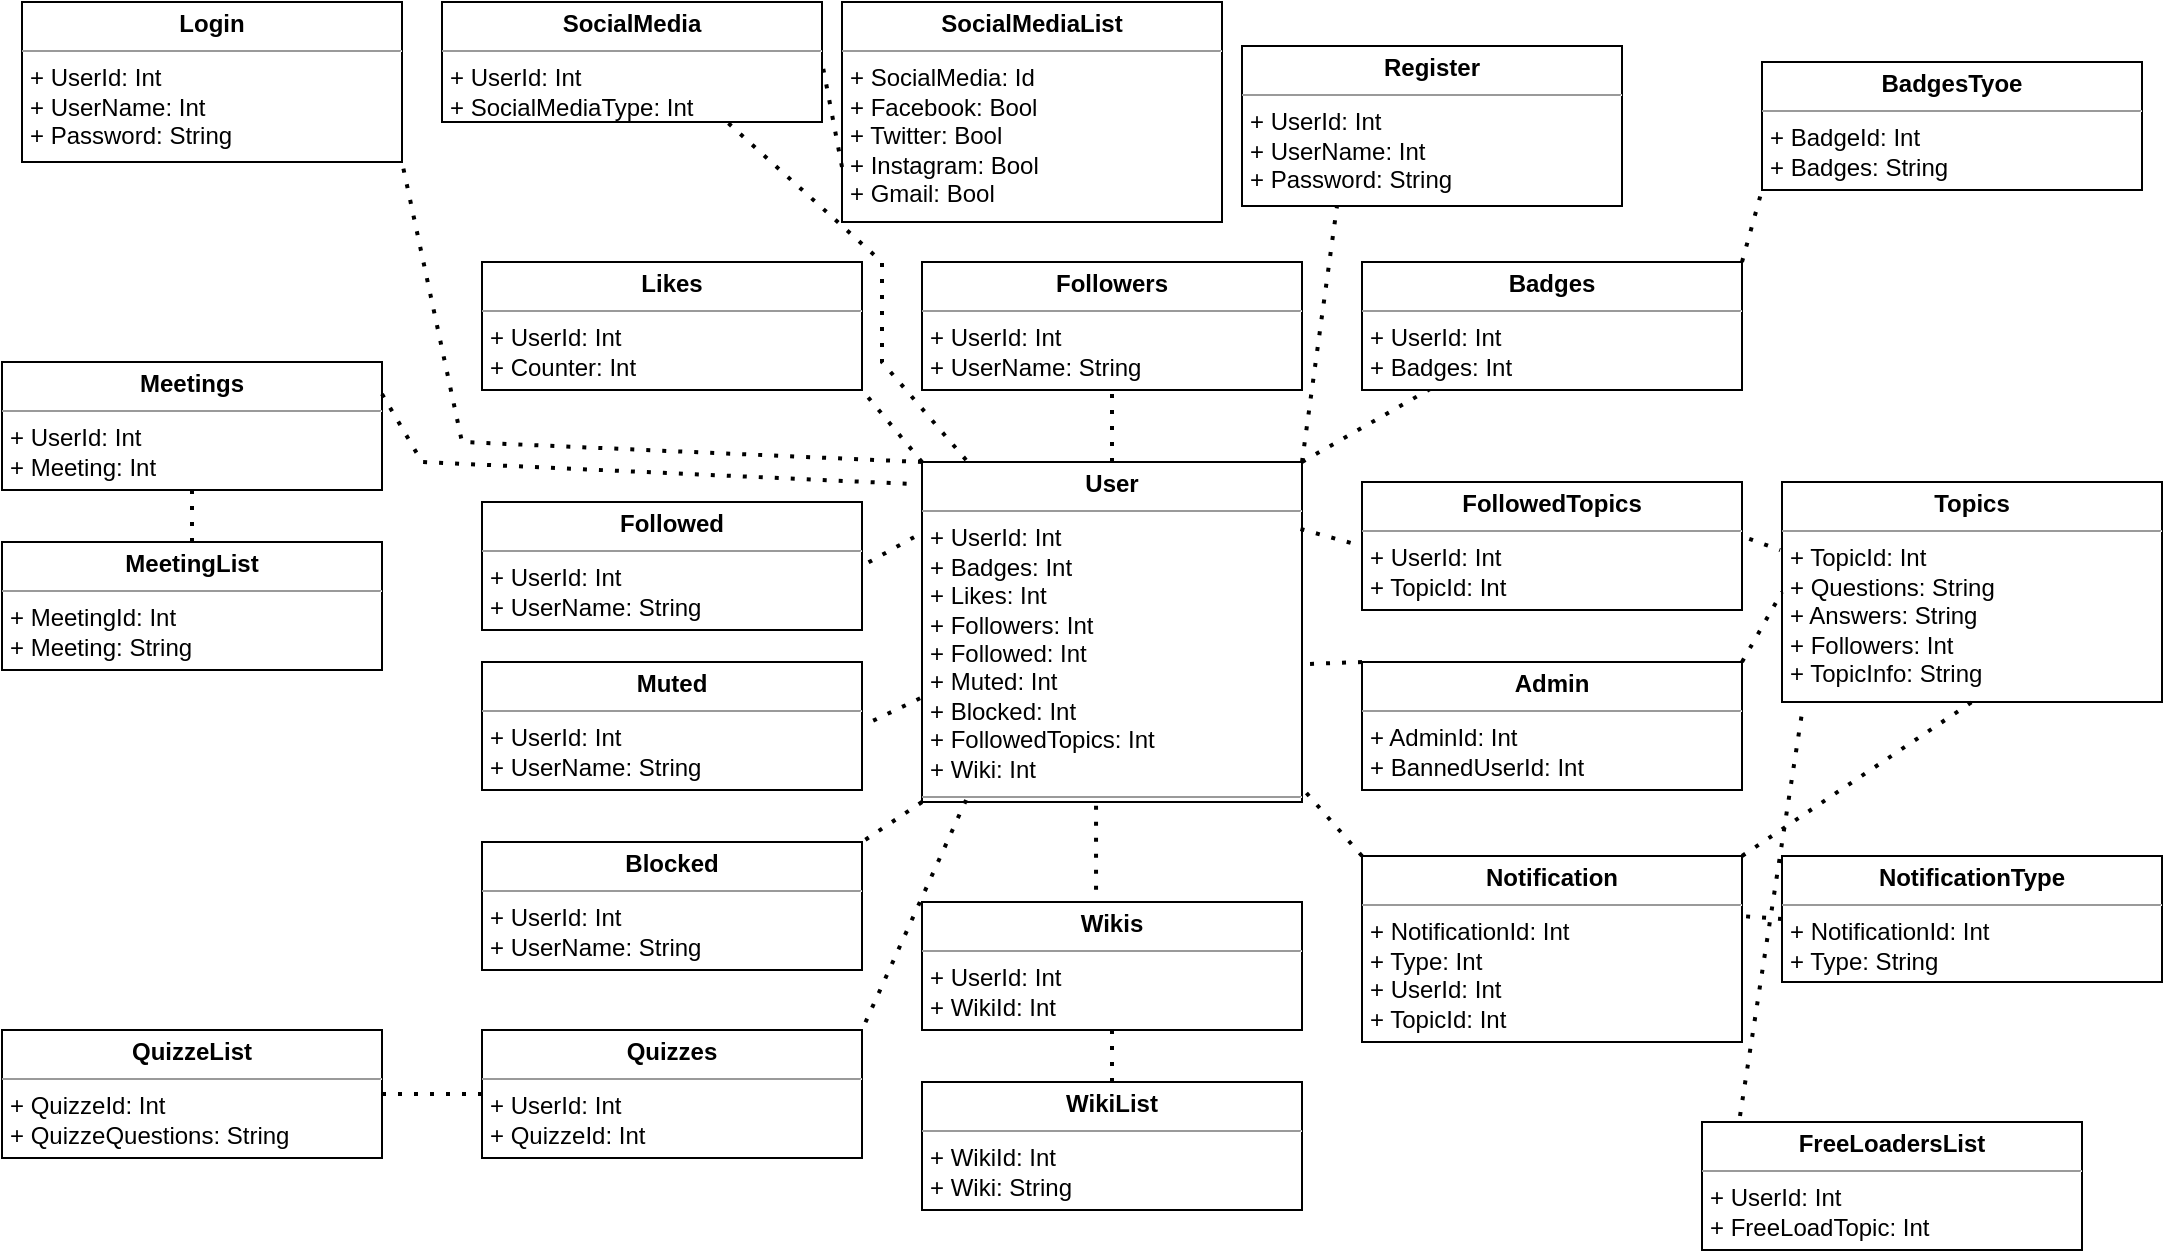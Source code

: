 <mxfile version="17.4.0" type="device"><diagram name="Page-1" id="6133507b-19e7-1e82-6fc7-422aa6c4b21f"><mxGraphModel dx="1422" dy="705" grid="1" gridSize="10" guides="1" tooltips="1" connect="1" arrows="1" fold="1" page="1" pageScale="1" pageWidth="1100" pageHeight="850" background="none" math="0" shadow="0"><root><mxCell id="0"/><mxCell id="1" parent="0"/><mxCell id="b94bc138ca980ef-1" value="&lt;p style=&quot;margin: 0px ; margin-top: 4px ; text-align: center&quot;&gt;&lt;b&gt;User&lt;/b&gt;&lt;/p&gt;&lt;hr size=&quot;1&quot;&gt;&lt;p style=&quot;margin: 0px ; margin-left: 4px&quot;&gt;+ UserId: Int&lt;br&gt;&lt;/p&gt;&lt;p style=&quot;margin: 0px ; margin-left: 4px&quot;&gt;&lt;span&gt;+ Badges: Int&lt;/span&gt;&lt;br&gt;&lt;/p&gt;&lt;p style=&quot;margin: 0px ; margin-left: 4px&quot;&gt;+ Likes: Int&lt;/p&gt;&lt;p style=&quot;margin: 0px ; margin-left: 4px&quot;&gt;+ Followers: Int&lt;/p&gt;&lt;p style=&quot;margin: 0px ; margin-left: 4px&quot;&gt;+ Followed: Int&lt;/p&gt;&lt;p style=&quot;margin: 0px ; margin-left: 4px&quot;&gt;+ Muted: Int&lt;/p&gt;&lt;p style=&quot;margin: 0px ; margin-left: 4px&quot;&gt;+ Blocked: Int&lt;/p&gt;&lt;p style=&quot;margin: 0px ; margin-left: 4px&quot;&gt;+ FollowedTopics: Int&lt;/p&gt;&lt;p style=&quot;margin: 0px ; margin-left: 4px&quot;&gt;+ Wiki: Int&lt;/p&gt;&lt;hr size=&quot;1&quot;&gt;&lt;p style=&quot;margin: 0px ; margin-left: 4px&quot;&gt;&lt;br&gt;&lt;/p&gt;" style="verticalAlign=top;align=left;overflow=fill;fontSize=12;fontFamily=Helvetica;html=1;rounded=0;shadow=0;comic=0;labelBackgroundColor=none;strokeWidth=1" parent="1" vertex="1"><mxGeometry x="470" y="250" width="190" height="170" as="geometry"/></mxCell><mxCell id="A7-KLyFDRFKJ7DLUAom--2" value="&lt;p style=&quot;margin: 0px ; margin-top: 4px ; text-align: center&quot;&gt;&lt;b&gt;Followers&lt;/b&gt;&lt;/p&gt;&lt;hr size=&quot;1&quot;&gt;&lt;p style=&quot;margin: 0px ; margin-left: 4px&quot;&gt;+ UserId: Int&lt;br&gt;+ UserName: String&lt;/p&gt;&lt;hr size=&quot;1&quot;&gt;&lt;p style=&quot;margin: 0px ; margin-left: 4px&quot;&gt;&lt;br&gt;&lt;/p&gt;" style="verticalAlign=top;align=left;overflow=fill;fontSize=12;fontFamily=Helvetica;html=1;rounded=0;shadow=0;comic=0;labelBackgroundColor=none;strokeWidth=1" vertex="1" parent="1"><mxGeometry x="470" y="150" width="190" height="64" as="geometry"/></mxCell><mxCell id="A7-KLyFDRFKJ7DLUAom--3" value="" style="endArrow=none;dashed=1;html=1;dashPattern=1 3;strokeWidth=2;rounded=0;entryX=0.5;entryY=1;entryDx=0;entryDy=0;exitX=0.5;exitY=0;exitDx=0;exitDy=0;" edge="1" parent="1" source="b94bc138ca980ef-1" target="A7-KLyFDRFKJ7DLUAom--2"><mxGeometry width="50" height="50" relative="1" as="geometry"><mxPoint x="640" y="268" as="sourcePoint"/><mxPoint x="570" y="370" as="targetPoint"/></mxGeometry></mxCell><mxCell id="A7-KLyFDRFKJ7DLUAom--4" value="" style="endArrow=none;dashed=1;html=1;dashPattern=1 3;strokeWidth=2;rounded=0;exitX=1;exitY=0;exitDx=0;exitDy=0;entryX=0.184;entryY=0.984;entryDx=0;entryDy=0;entryPerimeter=0;" edge="1" parent="1" source="b94bc138ca980ef-1" target="A7-KLyFDRFKJ7DLUAom--6"><mxGeometry width="50" height="50" relative="1" as="geometry"><mxPoint x="575" y="280" as="sourcePoint"/><mxPoint x="730" y="250" as="targetPoint"/></mxGeometry></mxCell><mxCell id="A7-KLyFDRFKJ7DLUAom--5" value="&lt;p style=&quot;margin: 0px ; margin-top: 4px ; text-align: center&quot;&gt;&lt;b&gt;Likes&lt;/b&gt;&lt;/p&gt;&lt;hr size=&quot;1&quot;&gt;&lt;p style=&quot;margin: 0px ; margin-left: 4px&quot;&gt;+ UserId: Int&lt;br&gt;+ Counter: Int&lt;/p&gt;&lt;hr size=&quot;1&quot;&gt;&lt;p style=&quot;margin: 0px ; margin-left: 4px&quot;&gt;&lt;br&gt;&lt;/p&gt;" style="verticalAlign=top;align=left;overflow=fill;fontSize=12;fontFamily=Helvetica;html=1;rounded=0;shadow=0;comic=0;labelBackgroundColor=none;strokeWidth=1" vertex="1" parent="1"><mxGeometry x="250" y="150" width="190" height="64" as="geometry"/></mxCell><mxCell id="A7-KLyFDRFKJ7DLUAom--6" value="&lt;p style=&quot;margin: 0px ; margin-top: 4px ; text-align: center&quot;&gt;&lt;b&gt;Badges&lt;/b&gt;&lt;/p&gt;&lt;hr size=&quot;1&quot;&gt;&lt;p style=&quot;margin: 0px ; margin-left: 4px&quot;&gt;+ UserId: Int&lt;br&gt;+ Badges: Int&lt;/p&gt;&lt;hr size=&quot;1&quot;&gt;&lt;p style=&quot;margin: 0px ; margin-left: 4px&quot;&gt;&lt;br&gt;&lt;/p&gt;" style="verticalAlign=top;align=left;overflow=fill;fontSize=12;fontFamily=Helvetica;html=1;rounded=0;shadow=0;comic=0;labelBackgroundColor=none;strokeWidth=1" vertex="1" parent="1"><mxGeometry x="690" y="150" width="190" height="64" as="geometry"/></mxCell><mxCell id="A7-KLyFDRFKJ7DLUAom--7" value="" style="endArrow=none;dashed=1;html=1;dashPattern=1 3;strokeWidth=2;rounded=0;exitX=0;exitY=0;exitDx=0;exitDy=0;entryX=1;entryY=1;entryDx=0;entryDy=0;" edge="1" parent="1" source="b94bc138ca980ef-1" target="A7-KLyFDRFKJ7DLUAom--5"><mxGeometry width="50" height="50" relative="1" as="geometry"><mxPoint x="670" y="260" as="sourcePoint"/><mxPoint x="734.96" y="222.976" as="targetPoint"/></mxGeometry></mxCell><mxCell id="A7-KLyFDRFKJ7DLUAom--8" value="&lt;p style=&quot;margin: 0px ; margin-top: 4px ; text-align: center&quot;&gt;&lt;b&gt;BadgesTyoe&lt;/b&gt;&lt;/p&gt;&lt;hr size=&quot;1&quot;&gt;&lt;p style=&quot;margin: 0px ; margin-left: 4px&quot;&gt;+ BadgeId: Int&lt;br&gt;+ Badges: String&lt;/p&gt;&lt;hr size=&quot;1&quot;&gt;&lt;p style=&quot;margin: 0px ; margin-left: 4px&quot;&gt;&lt;br&gt;&lt;/p&gt;" style="verticalAlign=top;align=left;overflow=fill;fontSize=12;fontFamily=Helvetica;html=1;rounded=0;shadow=0;comic=0;labelBackgroundColor=none;strokeWidth=1" vertex="1" parent="1"><mxGeometry x="890" y="50" width="190" height="64" as="geometry"/></mxCell><mxCell id="A7-KLyFDRFKJ7DLUAom--10" value="" style="endArrow=none;dashed=1;html=1;dashPattern=1 3;strokeWidth=2;rounded=0;exitX=1;exitY=0;exitDx=0;exitDy=0;entryX=0;entryY=1;entryDx=0;entryDy=0;" edge="1" parent="1" source="A7-KLyFDRFKJ7DLUAom--6" target="A7-KLyFDRFKJ7DLUAom--8"><mxGeometry width="50" height="50" relative="1" as="geometry"><mxPoint x="670" y="260" as="sourcePoint"/><mxPoint x="734.96" y="222.976" as="targetPoint"/></mxGeometry></mxCell><mxCell id="A7-KLyFDRFKJ7DLUAom--11" value="&lt;p style=&quot;margin: 0px ; margin-top: 4px ; text-align: center&quot;&gt;&lt;b&gt;Followed&lt;/b&gt;&lt;/p&gt;&lt;hr size=&quot;1&quot;&gt;&lt;p style=&quot;margin: 0px ; margin-left: 4px&quot;&gt;+ UserId: Int&lt;br&gt;+ UserName: String&lt;/p&gt;&lt;hr size=&quot;1&quot;&gt;&lt;p style=&quot;margin: 0px ; margin-left: 4px&quot;&gt;&lt;br&gt;&lt;/p&gt;" style="verticalAlign=top;align=left;overflow=fill;fontSize=12;fontFamily=Helvetica;html=1;rounded=0;shadow=0;comic=0;labelBackgroundColor=none;strokeWidth=1" vertex="1" parent="1"><mxGeometry x="250" y="270" width="190" height="64" as="geometry"/></mxCell><mxCell id="A7-KLyFDRFKJ7DLUAom--12" value="&lt;p style=&quot;margin: 0px ; margin-top: 4px ; text-align: center&quot;&gt;&lt;b&gt;Muted&lt;/b&gt;&lt;/p&gt;&lt;hr size=&quot;1&quot;&gt;&lt;p style=&quot;margin: 0px ; margin-left: 4px&quot;&gt;+ UserId: Int&lt;br&gt;+ UserName: String&lt;/p&gt;&lt;hr size=&quot;1&quot;&gt;&lt;p style=&quot;margin: 0px ; margin-left: 4px&quot;&gt;&lt;br&gt;&lt;/p&gt;" style="verticalAlign=top;align=left;overflow=fill;fontSize=12;fontFamily=Helvetica;html=1;rounded=0;shadow=0;comic=0;labelBackgroundColor=none;strokeWidth=1" vertex="1" parent="1"><mxGeometry x="250" y="350" width="190" height="64" as="geometry"/></mxCell><mxCell id="A7-KLyFDRFKJ7DLUAom--13" value="" style="endArrow=none;dashed=1;html=1;dashPattern=1 3;strokeWidth=2;rounded=0;exitX=-0.021;exitY=0.221;exitDx=0;exitDy=0;entryX=1;entryY=0.5;entryDx=0;entryDy=0;exitPerimeter=0;" edge="1" parent="1" source="b94bc138ca980ef-1" target="A7-KLyFDRFKJ7DLUAom--11"><mxGeometry width="50" height="50" relative="1" as="geometry"><mxPoint x="480" y="260" as="sourcePoint"/><mxPoint x="450" y="224" as="targetPoint"/></mxGeometry></mxCell><mxCell id="A7-KLyFDRFKJ7DLUAom--14" value="" style="endArrow=none;dashed=1;html=1;dashPattern=1 3;strokeWidth=2;rounded=0;exitX=-0.005;exitY=0.695;exitDx=0;exitDy=0;entryX=1;entryY=0.5;entryDx=0;entryDy=0;exitPerimeter=0;" edge="1" parent="1" source="b94bc138ca980ef-1" target="A7-KLyFDRFKJ7DLUAom--12"><mxGeometry width="50" height="50" relative="1" as="geometry"><mxPoint x="476.01" y="301.99" as="sourcePoint"/><mxPoint x="450" y="302" as="targetPoint"/></mxGeometry></mxCell><mxCell id="A7-KLyFDRFKJ7DLUAom--15" value="&lt;p style=&quot;margin: 0px ; margin-top: 4px ; text-align: center&quot;&gt;&lt;b&gt;Blocked&lt;/b&gt;&lt;/p&gt;&lt;hr size=&quot;1&quot;&gt;&lt;p style=&quot;margin: 0px ; margin-left: 4px&quot;&gt;+ UserId: Int&lt;br&gt;+ UserName: String&lt;/p&gt;&lt;hr size=&quot;1&quot;&gt;&lt;p style=&quot;margin: 0px ; margin-left: 4px&quot;&gt;&lt;br&gt;&lt;/p&gt;" style="verticalAlign=top;align=left;overflow=fill;fontSize=12;fontFamily=Helvetica;html=1;rounded=0;shadow=0;comic=0;labelBackgroundColor=none;strokeWidth=1" vertex="1" parent="1"><mxGeometry x="250" y="440" width="190" height="64" as="geometry"/></mxCell><mxCell id="A7-KLyFDRFKJ7DLUAom--16" value="" style="endArrow=none;dashed=1;html=1;dashPattern=1 3;strokeWidth=2;rounded=0;exitX=0;exitY=1;exitDx=0;exitDy=0;entryX=1;entryY=0;entryDx=0;entryDy=0;" edge="1" parent="1" source="b94bc138ca980ef-1" target="A7-KLyFDRFKJ7DLUAom--15"><mxGeometry width="50" height="50" relative="1" as="geometry"><mxPoint x="479.05" y="392.05" as="sourcePoint"/><mxPoint x="450" y="392" as="targetPoint"/></mxGeometry></mxCell><mxCell id="A7-KLyFDRFKJ7DLUAom--17" value="&lt;p style=&quot;margin: 0px ; margin-top: 4px ; text-align: center&quot;&gt;&lt;b&gt;Wikis&lt;/b&gt;&lt;/p&gt;&lt;hr size=&quot;1&quot;&gt;&lt;p style=&quot;margin: 0px ; margin-left: 4px&quot;&gt;+ UserId: Int&lt;br&gt;+ WikiId: Int&lt;/p&gt;&lt;hr size=&quot;1&quot;&gt;&lt;p style=&quot;margin: 0px ; margin-left: 4px&quot;&gt;&lt;br&gt;&lt;/p&gt;" style="verticalAlign=top;align=left;overflow=fill;fontSize=12;fontFamily=Helvetica;html=1;rounded=0;shadow=0;comic=0;labelBackgroundColor=none;strokeWidth=1" vertex="1" parent="1"><mxGeometry x="470" y="470" width="190" height="64" as="geometry"/></mxCell><mxCell id="A7-KLyFDRFKJ7DLUAom--18" value="" style="endArrow=none;dashed=1;html=1;dashPattern=1 3;strokeWidth=2;rounded=0;exitX=0.458;exitY=1.011;exitDx=0;exitDy=0;entryX=0.458;entryY=-0.078;entryDx=0;entryDy=0;exitPerimeter=0;entryPerimeter=0;" edge="1" parent="1" source="b94bc138ca980ef-1" target="A7-KLyFDRFKJ7DLUAom--17"><mxGeometry width="50" height="50" relative="1" as="geometry"><mxPoint x="480" y="450" as="sourcePoint"/><mxPoint x="450" y="450" as="targetPoint"/></mxGeometry></mxCell><mxCell id="A7-KLyFDRFKJ7DLUAom--19" value="&lt;p style=&quot;margin: 0px ; margin-top: 4px ; text-align: center&quot;&gt;&lt;b&gt;WikiList&lt;/b&gt;&lt;/p&gt;&lt;hr size=&quot;1&quot;&gt;&lt;p style=&quot;margin: 0px ; margin-left: 4px&quot;&gt;+ WikiId: Int&lt;br&gt;+ Wiki: String&lt;/p&gt;&lt;hr size=&quot;1&quot;&gt;&lt;p style=&quot;margin: 0px ; margin-left: 4px&quot;&gt;&lt;br&gt;&lt;/p&gt;" style="verticalAlign=top;align=left;overflow=fill;fontSize=12;fontFamily=Helvetica;html=1;rounded=0;shadow=0;comic=0;labelBackgroundColor=none;strokeWidth=1" vertex="1" parent="1"><mxGeometry x="470" y="560" width="190" height="64" as="geometry"/></mxCell><mxCell id="A7-KLyFDRFKJ7DLUAom--20" value="" style="endArrow=none;dashed=1;html=1;dashPattern=1 3;strokeWidth=2;rounded=0;exitX=0.5;exitY=1;exitDx=0;exitDy=0;entryX=0.5;entryY=0;entryDx=0;entryDy=0;" edge="1" parent="1" source="A7-KLyFDRFKJ7DLUAom--17" target="A7-KLyFDRFKJ7DLUAom--19"><mxGeometry width="50" height="50" relative="1" as="geometry"><mxPoint x="567.02" y="452.09" as="sourcePoint"/><mxPoint x="567.02" y="475.008" as="targetPoint"/></mxGeometry></mxCell><mxCell id="A7-KLyFDRFKJ7DLUAom--21" value="&lt;p style=&quot;margin: 0px ; margin-top: 4px ; text-align: center&quot;&gt;&lt;b&gt;FollowedTopics&lt;/b&gt;&lt;/p&gt;&lt;hr size=&quot;1&quot;&gt;&lt;p style=&quot;margin: 0px ; margin-left: 4px&quot;&gt;+ UserId: Int&lt;br&gt;+ TopicId: Int&lt;/p&gt;&lt;hr size=&quot;1&quot;&gt;&lt;p style=&quot;margin: 0px ; margin-left: 4px&quot;&gt;&lt;br&gt;&lt;/p&gt;" style="verticalAlign=top;align=left;overflow=fill;fontSize=12;fontFamily=Helvetica;html=1;rounded=0;shadow=0;comic=0;labelBackgroundColor=none;strokeWidth=1" vertex="1" parent="1"><mxGeometry x="690" y="260" width="190" height="64" as="geometry"/></mxCell><mxCell id="A7-KLyFDRFKJ7DLUAom--22" value="" style="endArrow=none;dashed=1;html=1;dashPattern=1 3;strokeWidth=2;rounded=0;entryX=0;entryY=0.5;entryDx=0;entryDy=0;exitX=0.996;exitY=0.197;exitDx=0;exitDy=0;exitPerimeter=0;" edge="1" parent="1" source="b94bc138ca980ef-1" target="A7-KLyFDRFKJ7DLUAom--21"><mxGeometry width="50" height="50" relative="1" as="geometry"><mxPoint x="510" y="410" as="sourcePoint"/><mxPoint x="560" y="360" as="targetPoint"/></mxGeometry></mxCell><mxCell id="A7-KLyFDRFKJ7DLUAom--23" value="&lt;p style=&quot;margin: 0px ; margin-top: 4px ; text-align: center&quot;&gt;&lt;b&gt;Topics&lt;/b&gt;&lt;/p&gt;&lt;hr size=&quot;1&quot;&gt;&lt;p style=&quot;margin: 0px ; margin-left: 4px&quot;&gt;+ TopicId: Int&lt;/p&gt;&lt;p style=&quot;margin: 0px ; margin-left: 4px&quot;&gt;+ Questions: String&lt;/p&gt;&lt;p style=&quot;margin: 0px ; margin-left: 4px&quot;&gt;+ Answers: String&lt;br&gt;&lt;/p&gt;&lt;p style=&quot;margin: 0px ; margin-left: 4px&quot;&gt;+ Followers: Int&lt;br&gt;&lt;/p&gt;&lt;p style=&quot;margin: 0px ; margin-left: 4px&quot;&gt;+ TopicInfo: String&lt;br&gt;&lt;/p&gt;&lt;p style=&quot;margin: 0px ; margin-left: 4px&quot;&gt;&lt;br&gt;&lt;/p&gt;&lt;hr size=&quot;1&quot;&gt;&lt;p style=&quot;margin: 0px 0px 0px 4px&quot;&gt;&lt;br&gt;&lt;/p&gt;&lt;hr size=&quot;1&quot;&gt;&lt;p style=&quot;margin: 0px ; margin-left: 4px&quot;&gt;&lt;br&gt;&lt;/p&gt;" style="verticalAlign=top;align=left;overflow=fill;fontSize=12;fontFamily=Helvetica;html=1;rounded=0;shadow=0;comic=0;labelBackgroundColor=none;strokeWidth=1" vertex="1" parent="1"><mxGeometry x="900" y="260" width="190" height="110" as="geometry"/></mxCell><mxCell id="A7-KLyFDRFKJ7DLUAom--24" value="" style="endArrow=none;dashed=1;html=1;dashPattern=1 3;strokeWidth=2;rounded=0;entryX=-0.005;entryY=0.31;entryDx=0;entryDy=0;exitX=1.019;exitY=0.444;exitDx=0;exitDy=0;exitPerimeter=0;entryPerimeter=0;" edge="1" parent="1" source="A7-KLyFDRFKJ7DLUAom--21" target="A7-KLyFDRFKJ7DLUAom--23"><mxGeometry width="50" height="50" relative="1" as="geometry"><mxPoint x="800.0" y="350.0" as="sourcePoint"/><mxPoint x="830.76" y="354.57" as="targetPoint"/></mxGeometry></mxCell><mxCell id="A7-KLyFDRFKJ7DLUAom--26" value="&lt;p style=&quot;margin: 0px ; margin-top: 4px ; text-align: center&quot;&gt;&lt;b&gt;Admin&lt;/b&gt;&lt;/p&gt;&lt;hr size=&quot;1&quot;&gt;&lt;p style=&quot;margin: 0px ; margin-left: 4px&quot;&gt;+ AdminId: Int&lt;br&gt;+ BannedUserId: Int&lt;/p&gt;&lt;hr size=&quot;1&quot;&gt;&lt;p style=&quot;margin: 0px ; margin-left: 4px&quot;&gt;&lt;br&gt;&lt;/p&gt;" style="verticalAlign=top;align=left;overflow=fill;fontSize=12;fontFamily=Helvetica;html=1;rounded=0;shadow=0;comic=0;labelBackgroundColor=none;strokeWidth=1" vertex="1" parent="1"><mxGeometry x="690" y="350" width="190" height="64" as="geometry"/></mxCell><mxCell id="A7-KLyFDRFKJ7DLUAom--27" value="" style="endArrow=none;dashed=1;html=1;dashPattern=1 3;strokeWidth=2;rounded=0;entryX=1.016;entryY=0.594;entryDx=0;entryDy=0;exitX=0;exitY=0;exitDx=0;exitDy=0;entryPerimeter=0;" edge="1" parent="1" source="A7-KLyFDRFKJ7DLUAom--26" target="b94bc138ca980ef-1"><mxGeometry width="50" height="50" relative="1" as="geometry"><mxPoint x="580" y="460" as="sourcePoint"/><mxPoint x="630" y="410" as="targetPoint"/></mxGeometry></mxCell><mxCell id="A7-KLyFDRFKJ7DLUAom--28" value="&lt;p style=&quot;margin: 0px ; margin-top: 4px ; text-align: center&quot;&gt;&lt;b&gt;Login&lt;/b&gt;&lt;/p&gt;&lt;hr size=&quot;1&quot;&gt;&lt;p style=&quot;margin: 0px ; margin-left: 4px&quot;&gt;+ UserId: Int&lt;br&gt;+ UserName: Int&lt;/p&gt;&lt;p style=&quot;margin: 0px ; margin-left: 4px&quot;&gt;+ Password: String&lt;br&gt;&lt;/p&gt;&lt;hr size=&quot;1&quot;&gt;&lt;p style=&quot;margin: 0px ; margin-left: 4px&quot;&gt;&lt;br&gt;&lt;/p&gt;" style="verticalAlign=top;align=left;overflow=fill;fontSize=12;fontFamily=Helvetica;html=1;rounded=0;shadow=0;comic=0;labelBackgroundColor=none;strokeWidth=1" vertex="1" parent="1"><mxGeometry x="20" y="20" width="190" height="80" as="geometry"/></mxCell><mxCell id="A7-KLyFDRFKJ7DLUAom--29" value="" style="endArrow=none;dashed=1;html=1;dashPattern=1 3;strokeWidth=2;rounded=0;entryX=1;entryY=1;entryDx=0;entryDy=0;" edge="1" parent="1" target="A7-KLyFDRFKJ7DLUAom--28"><mxGeometry width="50" height="50" relative="1" as="geometry"><mxPoint x="470" y="250" as="sourcePoint"/><mxPoint x="450" y="224" as="targetPoint"/><Array as="points"><mxPoint x="240" y="240"/></Array></mxGeometry></mxCell><mxCell id="A7-KLyFDRFKJ7DLUAom--30" value="&lt;p style=&quot;margin: 0px ; margin-top: 4px ; text-align: center&quot;&gt;&lt;b&gt;Register&lt;/b&gt;&lt;/p&gt;&lt;hr size=&quot;1&quot;&gt;&lt;p style=&quot;margin: 0px ; margin-left: 4px&quot;&gt;+ UserId: Int&lt;br&gt;+ UserName: Int&lt;/p&gt;&lt;p style=&quot;margin: 0px ; margin-left: 4px&quot;&gt;+ Password: String&lt;br&gt;&lt;/p&gt;&lt;hr size=&quot;1&quot;&gt;&lt;p style=&quot;margin: 0px ; margin-left: 4px&quot;&gt;&lt;br&gt;&lt;/p&gt;" style="verticalAlign=top;align=left;overflow=fill;fontSize=12;fontFamily=Helvetica;html=1;rounded=0;shadow=0;comic=0;labelBackgroundColor=none;strokeWidth=1" vertex="1" parent="1"><mxGeometry x="630" y="42" width="190" height="80" as="geometry"/></mxCell><mxCell id="A7-KLyFDRFKJ7DLUAom--31" value="" style="endArrow=none;dashed=1;html=1;dashPattern=1 3;strokeWidth=2;rounded=0;exitX=1;exitY=0;exitDx=0;exitDy=0;entryX=0.25;entryY=1;entryDx=0;entryDy=0;" edge="1" parent="1" source="b94bc138ca980ef-1" target="A7-KLyFDRFKJ7DLUAom--30"><mxGeometry width="50" height="50" relative="1" as="geometry"><mxPoint x="480" y="260" as="sourcePoint"/><mxPoint x="700" y="130" as="targetPoint"/></mxGeometry></mxCell><mxCell id="A7-KLyFDRFKJ7DLUAom--32" value="&lt;p style=&quot;margin: 0px ; margin-top: 4px ; text-align: center&quot;&gt;&lt;b&gt;Quizzes&lt;/b&gt;&lt;/p&gt;&lt;hr size=&quot;1&quot;&gt;&lt;p style=&quot;margin: 0px ; margin-left: 4px&quot;&gt;+ UserId: Int&lt;br&gt;+ QuizzeId: Int&lt;/p&gt;&lt;hr size=&quot;1&quot;&gt;&lt;p style=&quot;margin: 0px ; margin-left: 4px&quot;&gt;&lt;br&gt;&lt;/p&gt;" style="verticalAlign=top;align=left;overflow=fill;fontSize=12;fontFamily=Helvetica;html=1;rounded=0;shadow=0;comic=0;labelBackgroundColor=none;strokeWidth=1" vertex="1" parent="1"><mxGeometry x="250" y="534" width="190" height="64" as="geometry"/></mxCell><mxCell id="A7-KLyFDRFKJ7DLUAom--33" value="&lt;p style=&quot;margin: 0px ; margin-top: 4px ; text-align: center&quot;&gt;&lt;b&gt;QuizzeList&lt;/b&gt;&lt;/p&gt;&lt;hr size=&quot;1&quot;&gt;&lt;p style=&quot;margin: 0px ; margin-left: 4px&quot;&gt;+ QuizzeId: Int&lt;br&gt;+ QuizzeQuestions: String&lt;/p&gt;&lt;hr size=&quot;1&quot;&gt;&lt;p style=&quot;margin: 0px ; margin-left: 4px&quot;&gt;&lt;br&gt;&lt;/p&gt;" style="verticalAlign=top;align=left;overflow=fill;fontSize=12;fontFamily=Helvetica;html=1;rounded=0;shadow=0;comic=0;labelBackgroundColor=none;strokeWidth=1" vertex="1" parent="1"><mxGeometry x="10" y="534" width="190" height="64" as="geometry"/></mxCell><mxCell id="A7-KLyFDRFKJ7DLUAom--34" value="" style="endArrow=none;dashed=1;html=1;dashPattern=1 3;strokeWidth=2;rounded=0;exitX=0.116;exitY=0.994;exitDx=0;exitDy=0;entryX=1;entryY=0;entryDx=0;entryDy=0;exitPerimeter=0;" edge="1" parent="1" source="b94bc138ca980ef-1" target="A7-KLyFDRFKJ7DLUAom--32"><mxGeometry width="50" height="50" relative="1" as="geometry"><mxPoint x="480" y="430" as="sourcePoint"/><mxPoint x="450" y="450" as="targetPoint"/></mxGeometry></mxCell><mxCell id="A7-KLyFDRFKJ7DLUAom--35" value="" style="endArrow=none;dashed=1;html=1;dashPattern=1 3;strokeWidth=2;rounded=0;exitX=0;exitY=0.5;exitDx=0;exitDy=0;entryX=1;entryY=0.5;entryDx=0;entryDy=0;" edge="1" parent="1" source="A7-KLyFDRFKJ7DLUAom--32" target="A7-KLyFDRFKJ7DLUAom--33"><mxGeometry width="50" height="50" relative="1" as="geometry"><mxPoint x="480" y="430" as="sourcePoint"/><mxPoint x="450" y="450" as="targetPoint"/></mxGeometry></mxCell><mxCell id="A7-KLyFDRFKJ7DLUAom--36" value="&lt;p style=&quot;margin: 0px ; margin-top: 4px ; text-align: center&quot;&gt;&lt;b&gt;Meetings&lt;/b&gt;&lt;/p&gt;&lt;hr size=&quot;1&quot;&gt;&lt;p style=&quot;margin: 0px ; margin-left: 4px&quot;&gt;+ UserId: Int&lt;br&gt;+ Meeting: Int&lt;/p&gt;&lt;hr size=&quot;1&quot;&gt;&lt;p style=&quot;margin: 0px ; margin-left: 4px&quot;&gt;&lt;br&gt;&lt;/p&gt;" style="verticalAlign=top;align=left;overflow=fill;fontSize=12;fontFamily=Helvetica;html=1;rounded=0;shadow=0;comic=0;labelBackgroundColor=none;strokeWidth=1" vertex="1" parent="1"><mxGeometry x="10" y="200" width="190" height="64" as="geometry"/></mxCell><mxCell id="A7-KLyFDRFKJ7DLUAom--37" value="&lt;p style=&quot;margin: 0px ; margin-top: 4px ; text-align: center&quot;&gt;&lt;b&gt;MeetingList&lt;/b&gt;&lt;/p&gt;&lt;hr size=&quot;1&quot;&gt;&lt;p style=&quot;margin: 0px ; margin-left: 4px&quot;&gt;+ MeetingId: Int&lt;br&gt;+ Meeting: String&lt;/p&gt;&lt;hr size=&quot;1&quot;&gt;&lt;p style=&quot;margin: 0px ; margin-left: 4px&quot;&gt;&lt;br&gt;&lt;/p&gt;" style="verticalAlign=top;align=left;overflow=fill;fontSize=12;fontFamily=Helvetica;html=1;rounded=0;shadow=0;comic=0;labelBackgroundColor=none;strokeWidth=1" vertex="1" parent="1"><mxGeometry x="10" y="290" width="190" height="64" as="geometry"/></mxCell><mxCell id="A7-KLyFDRFKJ7DLUAom--39" value="" style="endArrow=none;dashed=1;html=1;dashPattern=1 3;strokeWidth=2;rounded=0;exitX=0.5;exitY=0;exitDx=0;exitDy=0;entryX=0.5;entryY=1;entryDx=0;entryDy=0;" edge="1" parent="1" source="A7-KLyFDRFKJ7DLUAom--37" target="A7-KLyFDRFKJ7DLUAom--36"><mxGeometry width="50" height="50" relative="1" as="geometry"><mxPoint x="480" y="260" as="sourcePoint"/><mxPoint x="450" y="224" as="targetPoint"/></mxGeometry></mxCell><mxCell id="A7-KLyFDRFKJ7DLUAom--40" value="" style="endArrow=none;dashed=1;html=1;dashPattern=1 3;strokeWidth=2;rounded=0;exitX=1;exitY=0.25;exitDx=0;exitDy=0;entryX=-0.021;entryY=0.065;entryDx=0;entryDy=0;entryPerimeter=0;" edge="1" parent="1" source="A7-KLyFDRFKJ7DLUAom--36" target="b94bc138ca980ef-1"><mxGeometry width="50" height="50" relative="1" as="geometry"><mxPoint x="115" y="300" as="sourcePoint"/><mxPoint x="115" y="274" as="targetPoint"/><Array as="points"><mxPoint x="220" y="250"/></Array></mxGeometry></mxCell><mxCell id="A7-KLyFDRFKJ7DLUAom--41" value="&lt;p style=&quot;margin: 0px ; margin-top: 4px ; text-align: center&quot;&gt;&lt;b&gt;Notification&lt;/b&gt;&lt;/p&gt;&lt;hr size=&quot;1&quot;&gt;&lt;p style=&quot;margin: 0px ; margin-left: 4px&quot;&gt;+ NotificationId: Int&lt;/p&gt;&lt;p style=&quot;margin: 0px ; margin-left: 4px&quot;&gt;+ Type: Int&lt;/p&gt;&lt;p style=&quot;margin: 0px ; margin-left: 4px&quot;&gt;+ UserId: Int&lt;/p&gt;&lt;p style=&quot;margin: 0px ; margin-left: 4px&quot;&gt;+ TopicId: Int&lt;/p&gt;" style="verticalAlign=top;align=left;overflow=fill;fontSize=12;fontFamily=Helvetica;html=1;rounded=0;shadow=0;comic=0;labelBackgroundColor=none;strokeWidth=1" vertex="1" parent="1"><mxGeometry x="690" y="447" width="190" height="93" as="geometry"/></mxCell><mxCell id="A7-KLyFDRFKJ7DLUAom--42" value="" style="endArrow=none;dashed=1;html=1;dashPattern=1 3;strokeWidth=2;rounded=0;entryX=1.005;entryY=0.965;entryDx=0;entryDy=0;exitX=0;exitY=0;exitDx=0;exitDy=0;entryPerimeter=0;" edge="1" parent="1" source="A7-KLyFDRFKJ7DLUAom--41" target="b94bc138ca980ef-1"><mxGeometry width="50" height="50" relative="1" as="geometry"><mxPoint x="700" y="360" as="sourcePoint"/><mxPoint x="673.04" y="360.98" as="targetPoint"/></mxGeometry></mxCell><mxCell id="A7-KLyFDRFKJ7DLUAom--43" value="" style="endArrow=none;dashed=1;html=1;dashPattern=1 3;strokeWidth=2;rounded=0;entryX=0.5;entryY=1;entryDx=0;entryDy=0;exitX=1;exitY=0;exitDx=0;exitDy=0;" edge="1" parent="1" source="A7-KLyFDRFKJ7DLUAom--41" target="A7-KLyFDRFKJ7DLUAom--23"><mxGeometry width="50" height="50" relative="1" as="geometry"><mxPoint x="700" y="457" as="sourcePoint"/><mxPoint x="670.95" y="424.05" as="targetPoint"/></mxGeometry></mxCell><mxCell id="A7-KLyFDRFKJ7DLUAom--44" value="&lt;p style=&quot;margin: 0px ; margin-top: 4px ; text-align: center&quot;&gt;&lt;b&gt;NotificationType&lt;/b&gt;&lt;/p&gt;&lt;hr size=&quot;1&quot;&gt;&lt;p style=&quot;margin: 0px ; margin-left: 4px&quot;&gt;+ NotificationId: Int&lt;/p&gt;&lt;p style=&quot;margin: 0px ; margin-left: 4px&quot;&gt;+ Type: String&lt;/p&gt;" style="verticalAlign=top;align=left;overflow=fill;fontSize=12;fontFamily=Helvetica;html=1;rounded=0;shadow=0;comic=0;labelBackgroundColor=none;strokeWidth=1" vertex="1" parent="1"><mxGeometry x="900" y="447" width="190" height="63" as="geometry"/></mxCell><mxCell id="A7-KLyFDRFKJ7DLUAom--45" value="" style="endArrow=none;dashed=1;html=1;dashPattern=1 3;strokeWidth=2;rounded=0;entryX=1;entryY=0.323;entryDx=0;entryDy=0;exitX=0;exitY=0.5;exitDx=0;exitDy=0;entryPerimeter=0;" edge="1" parent="1" source="A7-KLyFDRFKJ7DLUAom--44" target="A7-KLyFDRFKJ7DLUAom--41"><mxGeometry width="50" height="50" relative="1" as="geometry"><mxPoint x="700" y="457" as="sourcePoint"/><mxPoint x="670.95" y="424.05" as="targetPoint"/></mxGeometry></mxCell><mxCell id="A7-KLyFDRFKJ7DLUAom--46" value="&lt;p style=&quot;margin: 0px ; margin-top: 4px ; text-align: center&quot;&gt;&lt;b&gt;SocialMedia&lt;/b&gt;&lt;/p&gt;&lt;hr size=&quot;1&quot;&gt;&lt;p style=&quot;margin: 0px ; margin-left: 4px&quot;&gt;+ UserId: Int&lt;br&gt;+ SocialMediaType: Int&lt;/p&gt;" style="verticalAlign=top;align=left;overflow=fill;fontSize=12;fontFamily=Helvetica;html=1;rounded=0;shadow=0;comic=0;labelBackgroundColor=none;strokeWidth=1" vertex="1" parent="1"><mxGeometry x="230" y="20" width="190" height="60" as="geometry"/></mxCell><mxCell id="A7-KLyFDRFKJ7DLUAom--47" value="" style="endArrow=none;dashed=1;html=1;dashPattern=1 3;strokeWidth=2;rounded=0;exitX=0.116;exitY=-0.006;exitDx=0;exitDy=0;entryX=0.75;entryY=1;entryDx=0;entryDy=0;exitPerimeter=0;" edge="1" parent="1" source="b94bc138ca980ef-1" target="A7-KLyFDRFKJ7DLUAom--46"><mxGeometry width="50" height="50" relative="1" as="geometry"><mxPoint x="480" y="260" as="sourcePoint"/><mxPoint x="450" y="224" as="targetPoint"/><Array as="points"><mxPoint x="450" y="200"/><mxPoint x="450" y="150"/></Array></mxGeometry></mxCell><mxCell id="A7-KLyFDRFKJ7DLUAom--48" value="&lt;p style=&quot;margin: 0px ; margin-top: 4px ; text-align: center&quot;&gt;&lt;b&gt;SocialMediaList&lt;/b&gt;&lt;/p&gt;&lt;hr size=&quot;1&quot;&gt;&lt;p style=&quot;margin: 0px ; margin-left: 4px&quot;&gt;+ SocialMedia: Id&lt;br&gt;+ Facebook: Bool&lt;/p&gt;&lt;p style=&quot;margin: 0px ; margin-left: 4px&quot;&gt;+ Twitter: Bool&lt;br&gt;&lt;/p&gt;&lt;p style=&quot;margin: 0px ; margin-left: 4px&quot;&gt;+ Instagram: Bool&lt;br&gt;&lt;/p&gt;&lt;p style=&quot;margin: 0px ; margin-left: 4px&quot;&gt;+ Gmail: Bool&lt;br&gt;&lt;/p&gt;" style="verticalAlign=top;align=left;overflow=fill;fontSize=12;fontFamily=Helvetica;html=1;rounded=0;shadow=0;comic=0;labelBackgroundColor=none;strokeWidth=1" vertex="1" parent="1"><mxGeometry x="430" y="20" width="190" height="110" as="geometry"/></mxCell><mxCell id="A7-KLyFDRFKJ7DLUAom--49" value="" style="endArrow=none;dashed=1;html=1;dashPattern=1 3;strokeWidth=2;rounded=0;exitX=0;exitY=0.75;exitDx=0;exitDy=0;entryX=1;entryY=0.5;entryDx=0;entryDy=0;" edge="1" parent="1" source="A7-KLyFDRFKJ7DLUAom--48" target="A7-KLyFDRFKJ7DLUAom--46"><mxGeometry width="50" height="50" relative="1" as="geometry"><mxPoint x="890" y="160" as="sourcePoint"/><mxPoint x="900" y="124" as="targetPoint"/></mxGeometry></mxCell><mxCell id="A7-KLyFDRFKJ7DLUAom--50" value="&lt;p style=&quot;margin: 0px ; margin-top: 4px ; text-align: center&quot;&gt;&lt;b&gt;FreeLoadersList&lt;/b&gt;&lt;/p&gt;&lt;hr size=&quot;1&quot;&gt;&lt;p style=&quot;margin: 0px ; margin-left: 4px&quot;&gt;+ UserId: Int&lt;br&gt;+ FreeLoadTopic: Int&lt;/p&gt;&lt;hr size=&quot;1&quot;&gt;&lt;p style=&quot;margin: 0px ; margin-left: 4px&quot;&gt;&lt;br&gt;&lt;/p&gt;" style="verticalAlign=top;align=left;overflow=fill;fontSize=12;fontFamily=Helvetica;html=1;rounded=0;shadow=0;comic=0;labelBackgroundColor=none;strokeWidth=1" vertex="1" parent="1"><mxGeometry x="860" y="580" width="190" height="64" as="geometry"/></mxCell><mxCell id="A7-KLyFDRFKJ7DLUAom--51" value="" style="endArrow=none;dashed=1;html=1;dashPattern=1 3;strokeWidth=2;rounded=0;entryX=0;entryY=0.5;entryDx=0;entryDy=0;exitX=1;exitY=0;exitDx=0;exitDy=0;" edge="1" parent="1" source="A7-KLyFDRFKJ7DLUAom--26" target="A7-KLyFDRFKJ7DLUAom--23"><mxGeometry width="50" height="50" relative="1" as="geometry"><mxPoint x="700" y="360" as="sourcePoint"/><mxPoint x="673.04" y="360.98" as="targetPoint"/></mxGeometry></mxCell><mxCell id="A7-KLyFDRFKJ7DLUAom--52" value="" style="endArrow=none;dashed=1;html=1;dashPattern=1 3;strokeWidth=2;rounded=0;entryX=0.053;entryY=1.045;entryDx=0;entryDy=0;exitX=0.1;exitY=-0.047;exitDx=0;exitDy=0;entryPerimeter=0;exitPerimeter=0;" edge="1" parent="1" source="A7-KLyFDRFKJ7DLUAom--50" target="A7-KLyFDRFKJ7DLUAom--23"><mxGeometry width="50" height="50" relative="1" as="geometry"><mxPoint x="890" y="360" as="sourcePoint"/><mxPoint x="910" y="325" as="targetPoint"/></mxGeometry></mxCell></root></mxGraphModel></diagram></mxfile>